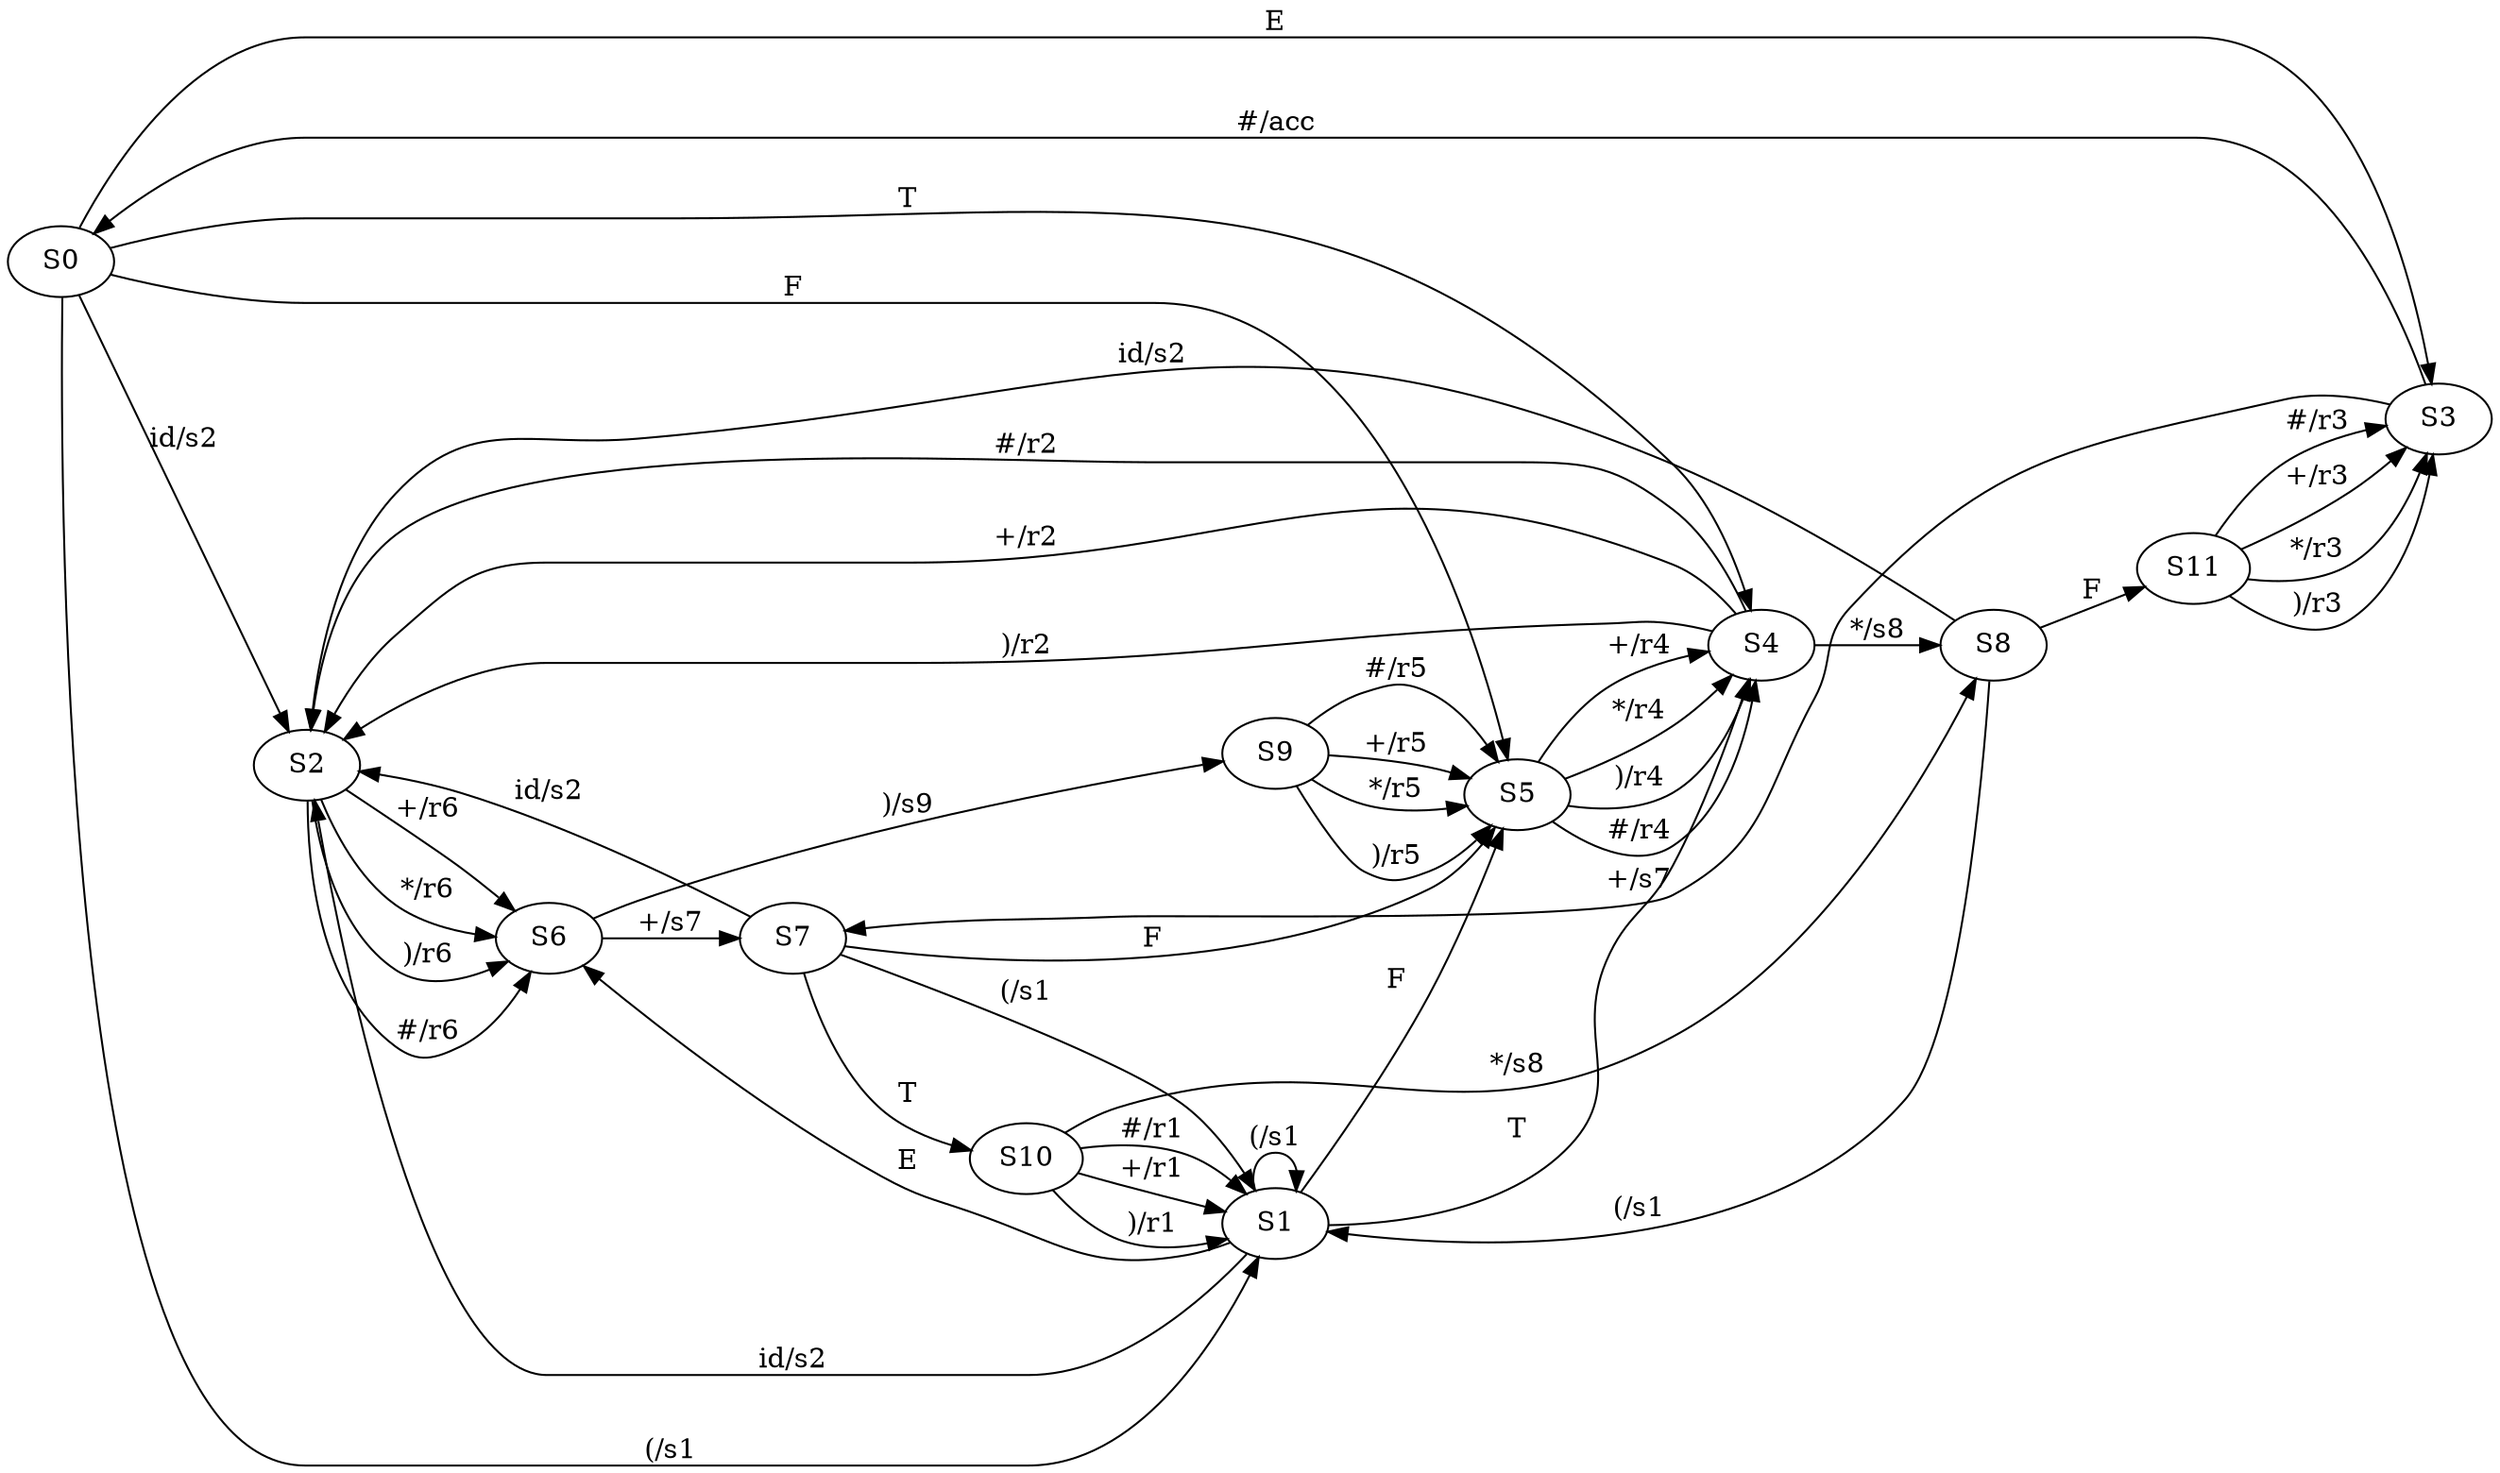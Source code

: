 digraph ParseTable {
  rankdir=LR;
  node [shape=ellipse];
  S0 -> S2 [label="id/s2"];
  S0 -> S1 [label="(/s1"];
  S2 -> S6 [label="#/r6"];
  S2 -> S6 [label="+/r6"];
  S2 -> S6 [label="*/r6"];
  S2 -> S6 [label=")/r6"];
  S3 -> S0 [label="#/acc"];
  S3 -> S7 [label="+/s7"];
  S5 -> S4 [label=")/r4"];
  S5 -> S4 [label="#/r4"];
  S5 -> S4 [label="+/r4"];
  S5 -> S4 [label="*/r4"];
  S7 -> S1 [label="(/s1"];
  S7 -> S2 [label="id/s2"];
  S9 -> S5 [label=")/r5"];
  S9 -> S5 [label="#/r5"];
  S9 -> S5 [label="+/r5"];
  S9 -> S5 [label="*/r5"];
  S11 -> S3 [label="+/r3"];
  S11 -> S3 [label="*/r3"];
  S11 -> S3 [label=")/r3"];
  S11 -> S3 [label="#/r3"];
  S1 -> S1 [label="(/s1"];
  S1 -> S2 [label="id/s2"];
  S4 -> S8 [label="*/s8"];
  S4 -> S2 [label="#/r2"];
  S4 -> S2 [label="+/r2"];
  S4 -> S2 [label=")/r2"];
  S6 -> S9 [label=")/s9"];
  S6 -> S7 [label="+/s7"];
  S8 -> S1 [label="(/s1"];
  S8 -> S2 [label="id/s2"];
  S10 -> S8 [label="*/s8"];
  S10 -> S1 [label="+/r1"];
  S10 -> S1 [label=")/r1"];
  S10 -> S1 [label="#/r1"];
  S1 -> S4 [label="T"];
  S1 -> S5 [label="F"];
  S1 -> S6 [label="E"];
  S7 -> S10 [label="T"];
  S7 -> S5 [label="F"];
  S0 -> S5 [label="F"];
  S0 -> S3 [label="E"];
  S0 -> S4 [label="T"];
  S8 -> S11 [label="F"];
}
